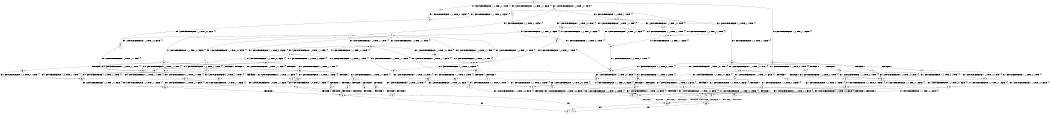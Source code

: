 digraph BCG {
size = "7, 10.5";
center = TRUE;
node [shape = circle];
0 [peripheries = 2];
0 -> 1 [label = "EX !0 !ATOMIC_EXCH_BRANCH (1, +0, TRUE, +1, 1, FALSE) !{}"];
0 -> 2 [label = "EX !1 !ATOMIC_EXCH_BRANCH (1, +1, TRUE, +0, 1, TRUE) !{}"];
0 -> 3 [label = "EX !0 !ATOMIC_EXCH_BRANCH (1, +0, TRUE, +1, 1, FALSE) !{}"];
0 -> 4 [label = "EX !1 !ATOMIC_EXCH_BRANCH (1, +1, TRUE, +0, 1, TRUE) !{}"];
1 -> 5 [label = "EX !1 !ATOMIC_EXCH_BRANCH (1, +1, TRUE, +0, 1, TRUE) !{}"];
2 -> 6 [label = "EX !1 !ATOMIC_EXCH_BRANCH (1, +1, TRUE, +0, 1, FALSE) !{}"];
3 -> 5 [label = "EX !1 !ATOMIC_EXCH_BRANCH (1, +1, TRUE, +0, 1, TRUE) !{}"];
3 -> 7 [label = "TERMINATE !0"];
3 -> 8 [label = "EX !1 !ATOMIC_EXCH_BRANCH (1, +1, TRUE, +0, 1, TRUE) !{}"];
3 -> 9 [label = "TERMINATE !0"];
4 -> 6 [label = "EX !1 !ATOMIC_EXCH_BRANCH (1, +1, TRUE, +0, 1, FALSE) !{}"];
4 -> 10 [label = "EX !0 !ATOMIC_EXCH_BRANCH (1, +0, TRUE, +1, 1, TRUE) !{}"];
4 -> 11 [label = "EX !1 !ATOMIC_EXCH_BRANCH (1, +1, TRUE, +0, 1, FALSE) !{}"];
4 -> 12 [label = "EX !0 !ATOMIC_EXCH_BRANCH (1, +0, TRUE, +1, 1, TRUE) !{}"];
5 -> 13 [label = "EX !1 !ATOMIC_EXCH_BRANCH (1, +1, TRUE, +0, 1, FALSE) !{}"];
6 -> 14 [label = "EX !1 !ATOMIC_EXCH_BRANCH (1, +1, TRUE, +0, 2, FALSE) !{}"];
7 -> 15 [label = "EX !1 !ATOMIC_EXCH_BRANCH (1, +1, TRUE, +0, 1, TRUE) !{}"];
8 -> 13 [label = "EX !1 !ATOMIC_EXCH_BRANCH (1, +1, TRUE, +0, 1, FALSE) !{}"];
8 -> 16 [label = "TERMINATE !0"];
8 -> 17 [label = "EX !1 !ATOMIC_EXCH_BRANCH (1, +1, TRUE, +0, 1, FALSE) !{}"];
8 -> 18 [label = "TERMINATE !0"];
9 -> 15 [label = "EX !1 !ATOMIC_EXCH_BRANCH (1, +1, TRUE, +0, 1, TRUE) !{}"];
9 -> 19 [label = "EX !1 !ATOMIC_EXCH_BRANCH (1, +1, TRUE, +0, 1, TRUE) !{}"];
10 -> 20 [label = "EX !0 !ATOMIC_EXCH_BRANCH (1, +0, TRUE, +1, 1, FALSE) !{}"];
11 -> 14 [label = "EX !1 !ATOMIC_EXCH_BRANCH (1, +1, TRUE, +0, 2, FALSE) !{}"];
11 -> 21 [label = "EX !0 !ATOMIC_EXCH_BRANCH (1, +0, TRUE, +1, 1, TRUE) !{}"];
11 -> 22 [label = "EX !1 !ATOMIC_EXCH_BRANCH (1, +1, TRUE, +0, 2, FALSE) !{}"];
11 -> 23 [label = "EX !0 !ATOMIC_EXCH_BRANCH (1, +0, TRUE, +1, 1, TRUE) !{}"];
12 -> 20 [label = "EX !0 !ATOMIC_EXCH_BRANCH (1, +0, TRUE, +1, 1, FALSE) !{}"];
12 -> 24 [label = "EX !1 !ATOMIC_EXCH_BRANCH (1, +1, TRUE, +0, 1, TRUE) !{}"];
12 -> 25 [label = "EX !0 !ATOMIC_EXCH_BRANCH (1, +0, TRUE, +1, 1, FALSE) !{}"];
12 -> 26 [label = "EX !1 !ATOMIC_EXCH_BRANCH (1, +1, TRUE, +0, 1, TRUE) !{}"];
13 -> 27 [label = "EX !1 !ATOMIC_EXCH_BRANCH (1, +1, TRUE, +0, 2, FALSE) !{}"];
14 -> 28 [label = "EX !0 !ATOMIC_EXCH_BRANCH (1, +0, TRUE, +1, 1, TRUE) !{}"];
15 -> 29 [label = "EX !1 !ATOMIC_EXCH_BRANCH (1, +1, TRUE, +0, 1, FALSE) !{}"];
16 -> 29 [label = "EX !1 !ATOMIC_EXCH_BRANCH (1, +1, TRUE, +0, 1, FALSE) !{}"];
17 -> 27 [label = "EX !1 !ATOMIC_EXCH_BRANCH (1, +1, TRUE, +0, 2, FALSE) !{}"];
17 -> 30 [label = "TERMINATE !0"];
17 -> 31 [label = "EX !1 !ATOMIC_EXCH_BRANCH (1, +1, TRUE, +0, 2, FALSE) !{}"];
17 -> 32 [label = "TERMINATE !0"];
18 -> 29 [label = "EX !1 !ATOMIC_EXCH_BRANCH (1, +1, TRUE, +0, 1, FALSE) !{}"];
18 -> 33 [label = "EX !1 !ATOMIC_EXCH_BRANCH (1, +1, TRUE, +0, 1, FALSE) !{}"];
19 -> 29 [label = "EX !1 !ATOMIC_EXCH_BRANCH (1, +1, TRUE, +0, 1, FALSE) !{}"];
19 -> 33 [label = "EX !1 !ATOMIC_EXCH_BRANCH (1, +1, TRUE, +0, 1, FALSE) !{}"];
20 -> 5 [label = "EX !1 !ATOMIC_EXCH_BRANCH (1, +1, TRUE, +0, 1, TRUE) !{}"];
21 -> 34 [label = "EX !0 !ATOMIC_EXCH_BRANCH (1, +0, TRUE, +1, 1, FALSE) !{}"];
22 -> 28 [label = "EX !0 !ATOMIC_EXCH_BRANCH (1, +0, TRUE, +1, 1, TRUE) !{}"];
22 -> 35 [label = "TERMINATE !1"];
22 -> 36 [label = "EX !0 !ATOMIC_EXCH_BRANCH (1, +0, TRUE, +1, 1, TRUE) !{}"];
22 -> 37 [label = "TERMINATE !1"];
23 -> 34 [label = "EX !0 !ATOMIC_EXCH_BRANCH (1, +0, TRUE, +1, 1, FALSE) !{}"];
23 -> 38 [label = "EX !1 !ATOMIC_EXCH_BRANCH (1, +1, TRUE, +0, 2, TRUE) !{}"];
23 -> 39 [label = "EX !0 !ATOMIC_EXCH_BRANCH (1, +0, TRUE, +1, 1, FALSE) !{}"];
23 -> 40 [label = "EX !1 !ATOMIC_EXCH_BRANCH (1, +1, TRUE, +0, 2, TRUE) !{}"];
24 -> 10 [label = "EX !0 !ATOMIC_EXCH_BRANCH (1, +0, TRUE, +1, 1, TRUE) !{}"];
25 -> 5 [label = "EX !1 !ATOMIC_EXCH_BRANCH (1, +1, TRUE, +0, 1, TRUE) !{}"];
25 -> 41 [label = "TERMINATE !0"];
25 -> 8 [label = "EX !1 !ATOMIC_EXCH_BRANCH (1, +1, TRUE, +0, 1, TRUE) !{}"];
25 -> 42 [label = "TERMINATE !0"];
26 -> 10 [label = "EX !0 !ATOMIC_EXCH_BRANCH (1, +0, TRUE, +1, 1, TRUE) !{}"];
26 -> 43 [label = "EX !1 !ATOMIC_EXCH_BRANCH (1, +1, TRUE, +0, 1, FALSE) !{}"];
26 -> 12 [label = "EX !0 !ATOMIC_EXCH_BRANCH (1, +0, TRUE, +1, 1, TRUE) !{}"];
26 -> 44 [label = "EX !1 !ATOMIC_EXCH_BRANCH (1, +1, TRUE, +0, 1, FALSE) !{}"];
27 -> 45 [label = "TERMINATE !0"];
28 -> 46 [label = "EX !0 !ATOMIC_EXCH_BRANCH (1, +0, TRUE, +1, 1, FALSE) !{}"];
29 -> 47 [label = "EX !1 !ATOMIC_EXCH_BRANCH (1, +1, TRUE, +0, 2, FALSE) !{}"];
30 -> 47 [label = "EX !1 !ATOMIC_EXCH_BRANCH (1, +1, TRUE, +0, 2, FALSE) !{}"];
31 -> 45 [label = "TERMINATE !0"];
31 -> 48 [label = "TERMINATE !1"];
31 -> 49 [label = "TERMINATE !0"];
31 -> 50 [label = "TERMINATE !1"];
32 -> 47 [label = "EX !1 !ATOMIC_EXCH_BRANCH (1, +1, TRUE, +0, 2, FALSE) !{}"];
32 -> 51 [label = "EX !1 !ATOMIC_EXCH_BRANCH (1, +1, TRUE, +0, 2, FALSE) !{}"];
33 -> 47 [label = "EX !1 !ATOMIC_EXCH_BRANCH (1, +1, TRUE, +0, 2, FALSE) !{}"];
33 -> 51 [label = "EX !1 !ATOMIC_EXCH_BRANCH (1, +1, TRUE, +0, 2, FALSE) !{}"];
34 -> 52 [label = "EX !1 !ATOMIC_EXCH_BRANCH (1, +1, TRUE, +0, 2, TRUE) !{}"];
35 -> 53 [label = "EX !0 !ATOMIC_EXCH_BRANCH (1, +0, TRUE, +1, 1, TRUE) !{}"];
36 -> 46 [label = "EX !0 !ATOMIC_EXCH_BRANCH (1, +0, TRUE, +1, 1, FALSE) !{}"];
36 -> 54 [label = "TERMINATE !1"];
36 -> 55 [label = "EX !0 !ATOMIC_EXCH_BRANCH (1, +0, TRUE, +1, 1, FALSE) !{}"];
36 -> 56 [label = "TERMINATE !1"];
37 -> 53 [label = "EX !0 !ATOMIC_EXCH_BRANCH (1, +0, TRUE, +1, 1, TRUE) !{}"];
37 -> 57 [label = "EX !0 !ATOMIC_EXCH_BRANCH (1, +0, TRUE, +1, 1, TRUE) !{}"];
38 -> 21 [label = "EX !0 !ATOMIC_EXCH_BRANCH (1, +0, TRUE, +1, 1, TRUE) !{}"];
39 -> 52 [label = "EX !1 !ATOMIC_EXCH_BRANCH (1, +1, TRUE, +0, 2, TRUE) !{}"];
39 -> 58 [label = "TERMINATE !0"];
39 -> 59 [label = "EX !1 !ATOMIC_EXCH_BRANCH (1, +1, TRUE, +0, 2, TRUE) !{}"];
39 -> 60 [label = "TERMINATE !0"];
40 -> 21 [label = "EX !0 !ATOMIC_EXCH_BRANCH (1, +0, TRUE, +1, 1, TRUE) !{}"];
40 -> 61 [label = "EX !1 !ATOMIC_EXCH_BRANCH (1, +1, TRUE, +0, 2, FALSE) !{}"];
40 -> 23 [label = "EX !0 !ATOMIC_EXCH_BRANCH (1, +0, TRUE, +1, 1, TRUE) !{}"];
40 -> 62 [label = "EX !1 !ATOMIC_EXCH_BRANCH (1, +1, TRUE, +0, 2, FALSE) !{}"];
41 -> 15 [label = "EX !1 !ATOMIC_EXCH_BRANCH (1, +1, TRUE, +0, 1, TRUE) !{}"];
42 -> 15 [label = "EX !1 !ATOMIC_EXCH_BRANCH (1, +1, TRUE, +0, 1, TRUE) !{}"];
42 -> 19 [label = "EX !1 !ATOMIC_EXCH_BRANCH (1, +1, TRUE, +0, 1, TRUE) !{}"];
43 -> 21 [label = "EX !0 !ATOMIC_EXCH_BRANCH (1, +0, TRUE, +1, 1, TRUE) !{}"];
44 -> 21 [label = "EX !0 !ATOMIC_EXCH_BRANCH (1, +0, TRUE, +1, 1, TRUE) !{}"];
44 -> 61 [label = "EX !1 !ATOMIC_EXCH_BRANCH (1, +1, TRUE, +0, 2, FALSE) !{}"];
44 -> 23 [label = "EX !0 !ATOMIC_EXCH_BRANCH (1, +0, TRUE, +1, 1, TRUE) !{}"];
44 -> 62 [label = "EX !1 !ATOMIC_EXCH_BRANCH (1, +1, TRUE, +0, 2, FALSE) !{}"];
45 -> 63 [label = "TERMINATE !1"];
46 -> 64 [label = "TERMINATE !0"];
47 -> 63 [label = "TERMINATE !1"];
48 -> 63 [label = "TERMINATE !0"];
49 -> 63 [label = "TERMINATE !1"];
49 -> 65 [label = "TERMINATE !1"];
50 -> 63 [label = "TERMINATE !0"];
50 -> 65 [label = "TERMINATE !0"];
51 -> 63 [label = "TERMINATE !1"];
51 -> 65 [label = "TERMINATE !1"];
52 -> 27 [label = "EX !1 !ATOMIC_EXCH_BRANCH (1, +1, TRUE, +0, 2, FALSE) !{}"];
53 -> 66 [label = "EX !0 !ATOMIC_EXCH_BRANCH (1, +0, TRUE, +1, 1, FALSE) !{}"];
54 -> 66 [label = "EX !0 !ATOMIC_EXCH_BRANCH (1, +0, TRUE, +1, 1, FALSE) !{}"];
55 -> 64 [label = "TERMINATE !0"];
55 -> 67 [label = "TERMINATE !1"];
55 -> 68 [label = "TERMINATE !0"];
55 -> 69 [label = "TERMINATE !1"];
56 -> 66 [label = "EX !0 !ATOMIC_EXCH_BRANCH (1, +0, TRUE, +1, 1, FALSE) !{}"];
56 -> 70 [label = "EX !0 !ATOMIC_EXCH_BRANCH (1, +0, TRUE, +1, 1, FALSE) !{}"];
57 -> 66 [label = "EX !0 !ATOMIC_EXCH_BRANCH (1, +0, TRUE, +1, 1, FALSE) !{}"];
57 -> 70 [label = "EX !0 !ATOMIC_EXCH_BRANCH (1, +0, TRUE, +1, 1, FALSE) !{}"];
58 -> 71 [label = "EX !1 !ATOMIC_EXCH_BRANCH (1, +1, TRUE, +0, 2, TRUE) !{}"];
59 -> 27 [label = "EX !1 !ATOMIC_EXCH_BRANCH (1, +1, TRUE, +0, 2, FALSE) !{}"];
59 -> 30 [label = "TERMINATE !0"];
59 -> 31 [label = "EX !1 !ATOMIC_EXCH_BRANCH (1, +1, TRUE, +0, 2, FALSE) !{}"];
59 -> 32 [label = "TERMINATE !0"];
60 -> 71 [label = "EX !1 !ATOMIC_EXCH_BRANCH (1, +1, TRUE, +0, 2, TRUE) !{}"];
60 -> 72 [label = "EX !1 !ATOMIC_EXCH_BRANCH (1, +1, TRUE, +0, 2, TRUE) !{}"];
61 -> 28 [label = "EX !0 !ATOMIC_EXCH_BRANCH (1, +0, TRUE, +1, 1, TRUE) !{}"];
62 -> 28 [label = "EX !0 !ATOMIC_EXCH_BRANCH (1, +0, TRUE, +1, 1, TRUE) !{}"];
62 -> 73 [label = "TERMINATE !1"];
62 -> 36 [label = "EX !0 !ATOMIC_EXCH_BRANCH (1, +0, TRUE, +1, 1, TRUE) !{}"];
62 -> 74 [label = "TERMINATE !1"];
63 -> 75 [label = "exit"];
64 -> 76 [label = "TERMINATE !1"];
65 -> 77 [label = "exit"];
66 -> 76 [label = "TERMINATE !0"];
67 -> 76 [label = "TERMINATE !0"];
68 -> 76 [label = "TERMINATE !1"];
68 -> 78 [label = "TERMINATE !1"];
69 -> 76 [label = "TERMINATE !0"];
69 -> 78 [label = "TERMINATE !0"];
70 -> 76 [label = "TERMINATE !0"];
70 -> 78 [label = "TERMINATE !0"];
71 -> 47 [label = "EX !1 !ATOMIC_EXCH_BRANCH (1, +1, TRUE, +0, 2, FALSE) !{}"];
72 -> 47 [label = "EX !1 !ATOMIC_EXCH_BRANCH (1, +1, TRUE, +0, 2, FALSE) !{}"];
72 -> 51 [label = "EX !1 !ATOMIC_EXCH_BRANCH (1, +1, TRUE, +0, 2, FALSE) !{}"];
73 -> 53 [label = "EX !0 !ATOMIC_EXCH_BRANCH (1, +0, TRUE, +1, 1, TRUE) !{}"];
74 -> 53 [label = "EX !0 !ATOMIC_EXCH_BRANCH (1, +0, TRUE, +1, 1, TRUE) !{}"];
74 -> 57 [label = "EX !0 !ATOMIC_EXCH_BRANCH (1, +0, TRUE, +1, 1, TRUE) !{}"];
76 -> 75 [label = "exit"];
78 -> 77 [label = "exit"];
}
